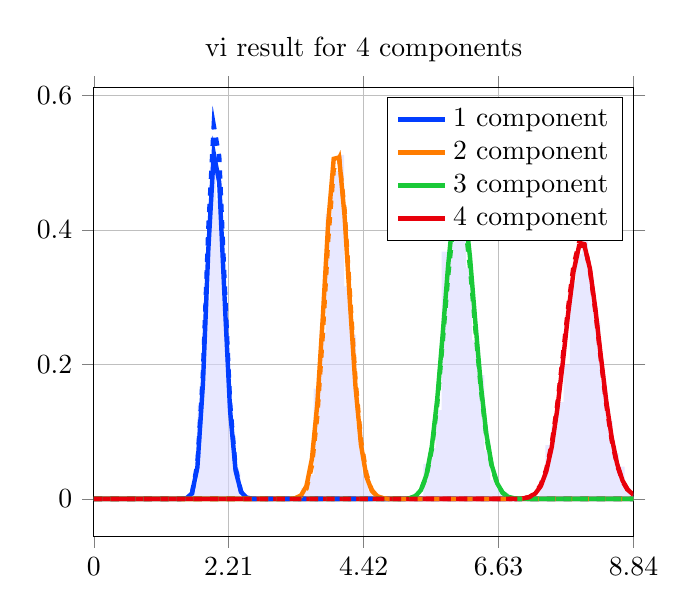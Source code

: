 \begin{tikzpicture}
\begin{axis}[title={vi result for 4 components}, yticklabel style={/pgf/number format/fixed,
            /pgf/number format/precision=3}, grid={major}, yminorgrids={true}, tick align={outside}, xtick={0.0,2.211,4.422,6.633,8.844}, xmin={0.0}, xmax={8.844}, scaled y ticks={false}]
    \addplot[ybar interval, fill={blue!15}, forget plot, opacity={0.6}, draw={none}, bar width={5.0e-6}]
        table[row sep={\\}]
        {
            \\
            1.6  0.024  \\
            1.7  0.14  \\
            1.8  0.296  \\
            1.9  0.496  \\
            2.0  0.444  \\
            2.1  0.288  \\
            2.2  0.116  \\
            2.3  0.04  \\
            2.4  0.0  \\
            2.5  0.0  \\
            2.6  0.0  \\
            2.7  0.0  \\
            2.8  0.0  \\
            2.9  0.0  \\
            3.0  0.0  \\
            3.1  0.0  \\
            3.2  0.0  \\
            3.3  0.004  \\
            3.4  0.016  \\
            3.5  0.036  \\
            3.6  0.164  \\
            3.7  0.248  \\
            3.8  0.424  \\
            3.9  0.488  \\
            4.0  0.512  \\
            4.1  0.316  \\
            4.2  0.244  \\
            4.3  0.112  \\
            4.4  0.036  \\
            4.5  0.012  \\
            4.6  0.004  \\
            4.7  0.0  \\
            4.8  0.0  \\
            4.9  0.0  \\
            5.0  0.0  \\
            5.1  0.0  \\
            5.2  0.0  \\
            5.3  0.004  \\
            5.4  0.052  \\
            5.5  0.076  \\
            5.6  0.132  \\
            5.7  0.368  \\
            5.8  0.432  \\
            5.9  0.46  \\
            6.0  0.42  \\
            6.1  0.344  \\
            6.2  0.236  \\
            6.3  0.184  \\
            6.4  0.072  \\
            6.5  0.028  \\
            6.6  0.016  \\
            6.7  0.008  \\
            6.8  0.0  \\
            6.9  0.004  \\
            7.0  0.0  \\
            7.1  0.004  \\
            7.2  0.004  \\
            7.3  0.028  \\
            7.4  0.08  \\
            7.5  0.108  \\
            7.6  0.144  \\
            7.7  0.2  \\
            7.8  0.324  \\
            7.9  0.364  \\
            8.0  0.424  \\
            8.1  0.328  \\
            8.2  0.264  \\
            8.3  0.176  \\
            8.4  0.116  \\
            8.5  0.068  \\
            8.6  0.048  \\
            8.7  0.016  \\
            8.8  0.008  \\
            8.9  0.0  \\
        }
        ;
    \addplot[style={{ultra thick}}, color={rgb,1:red,0.008;green,0.243;blue,1.0}]
        table[row sep={\\}]
        {
            \\
            0.0  0.0  \\
            0.089  2.021e-187  \\
            0.179  3.563e-131  \\
            0.268  6.876e-100  \\
            0.357  8.006e-79  \\
            0.447  2.343e-63  \\
            0.536  1.969e-51  \\
            0.625  5.949e-42  \\
            0.715  2.922e-34  \\
            0.804  6.171e-28  \\
            0.893  1.09e-22  \\
            0.983  2.583e-18  \\
            1.072  1.167e-14  \\
            1.161  1.31e-11  \\
            1.251  4.492e-9  \\
            1.34  5.546e-7  \\
            1.429  2.811e-5  \\
            1.519  0.001  \\
            1.608  0.008  \\
            1.697  0.047  \\
            1.787  0.17  \\
            1.876  0.371  \\
            1.965  0.514  \\
            2.055  0.471  \\
            2.144  0.296  \\
            2.233  0.131  \\
            2.323  0.042  \\
            2.412  0.01  \\
            2.501  0.002  \\
            2.591  0.0  \\
            2.68  2.912e-5  \\
            2.769  2.598e-6  \\
            2.859  1.882e-7  \\
            2.948  1.121e-8  \\
            3.037  5.562e-10  \\
            3.127  2.321e-11  \\
            3.216  8.225e-13  \\
            3.305  2.499e-14  \\
            3.395  6.559e-16  \\
            3.484  1.499e-17  \\
            3.573  3.005e-19  \\
            3.663  5.317e-21  \\
            3.752  8.351e-23  \\
            3.841  1.171e-24  \\
            3.931  1.474e-26  \\
            4.02  1.674e-28  \\
            4.109  1.722e-30  \\
            4.199  1.612e-32  \\
            4.288  1.378e-34  \\
            4.377  1.081e-36  \\
            4.467  7.795e-39  \\
            4.556  5.192e-41  \\
            4.645  3.202e-43  \\
            4.735  1.834e-45  \\
            4.824  9.784e-48  \\
            4.913  4.874e-50  \\
            5.003  2.273e-52  \\
            5.092  9.943e-55  \\
            5.181  4.091e-57  \\
            5.271  1.586e-59  \\
            5.36  5.806e-62  \\
            5.449  2.01e-64  \\
            5.539  6.598e-67  \\
            5.628  2.056e-69  \\
            5.717  6.091e-72  \\
            5.807  1.719e-74  \\
            5.896  4.625e-77  \\
            5.985  1.189e-79  \\
            6.075  2.924e-82  \\
            6.164  6.885e-85  \\
            6.253  1.555e-87  \\
            6.343  3.37e-90  \\
            6.432  7.021e-93  \\
            6.521  1.408e-95  \\
            6.611  2.718e-98  \\
            6.7  5.061e-101  \\
            6.789  9.093e-104  \\
            6.879  1.578e-106  \\
            6.968  2.649e-109  \\
            7.057  4.302e-112  \\
            7.147  6.766e-115  \\
            7.236  1.031e-117  \\
            7.325  1.525e-120  \\
            7.415  2.19e-123  \\
            7.504  3.053e-126  \\
            7.593  4.139e-129  \\
            7.683  5.457e-132  \\
            7.772  7.003e-135  \\
            7.861  8.754e-138  \\
            7.951  1.066e-140  \\
            8.04  1.267e-143  \\
            8.129  1.468e-146  \\
            8.219  1.66e-149  \\
            8.308  1.834e-152  \\
            8.397  1.98e-155  \\
            8.487  2.09e-158  \\
            8.576  2.158e-161  \\
            8.665  2.18e-164  \\
            8.755  2.156e-167  \\
            8.844  2.088e-170  \\
        }
        ;
    \addlegendentry {1 component}
    \addplot[style={{ultra thick}}, color={rgb,1:red,1.0;green,0.486;blue,0.0}]
        table[row sep={\\}]
        {
            \\
            0.0  0.0  \\
            0.089  0.0  \\
            0.179  0.0  \\
            0.268  7.081e-302  \\
            0.357  1.163e-256  \\
            0.447  1.898e-222  \\
            0.536  3.402e-195  \\
            0.625  9.608e-173  \\
            0.715  8.285e-154  \\
            0.804  1.476e-137  \\
            0.893  2.005e-123  \\
            0.983  5.27e-111  \\
            1.072  5.329e-100  \\
            1.161  3.495e-90  \\
            1.251  2.231e-81  \\
            1.34  1.913e-73  \\
            1.429  2.853e-66  \\
            1.519  9.156e-60  \\
            1.608  7.537e-54  \\
            1.697  1.844e-48  \\
            1.787  1.518e-43  \\
            1.876  4.679e-39  \\
            1.965  5.916e-35  \\
            2.055  3.321e-31  \\
            2.144  8.87e-28  \\
            2.233  1.198e-24  \\
            2.323  8.626e-22  \\
            2.412  3.474e-19  \\
            2.501  8.165e-17  \\
            2.591  1.163e-14  \\
            2.68  1.038e-12  \\
            2.769  5.986e-11  \\
            2.859  2.295e-9  \\
            2.948  5.995e-8  \\
            3.037  1.092e-6  \\
            3.127  1.416e-5  \\
            3.216  0.0  \\
            3.305  0.001  \\
            3.395  0.005  \\
            3.484  0.019  \\
            3.573  0.059  \\
            3.663  0.142  \\
            3.752  0.27  \\
            3.841  0.411  \\
            3.931  0.506  \\
            4.02  0.508  \\
            4.109  0.421  \\
            4.199  0.289  \\
            4.288  0.167  \\
            4.377  0.081  \\
            4.467  0.033  \\
            4.556  0.012  \\
            4.645  0.004  \\
            4.735  0.001  \\
            4.824  0.0  \\
            4.913  4.239e-5  \\
            5.003  7.415e-6  \\
            5.092  1.145e-6  \\
            5.181  1.566e-7  \\
            5.271  1.905e-8  \\
            5.36  2.072e-9  \\
            5.449  2.02e-10  \\
            5.539  1.772e-11  \\
            5.628  1.404e-12  \\
            5.717  1.007e-13  \\
            5.807  6.568e-15  \\
            5.896  3.902e-16  \\
            5.985  2.119e-17  \\
            6.075  1.054e-18  \\
            6.164  4.816e-20  \\
            6.253  2.026e-21  \\
            6.343  7.871e-23  \\
            6.432  2.828e-24  \\
            6.521  9.419e-26  \\
            6.611  2.915e-27  \\
            6.7  8.395e-29  \\
            6.789  2.255e-30  \\
            6.879  5.659e-32  \\
            6.968  1.329e-33  \\
            7.057  2.927e-35  \\
            7.147  6.052e-37  \\
            7.236  1.177e-38  \\
            7.325  2.156e-40  \\
            7.415  3.726e-42  \\
            7.504  6.081e-44  \\
            7.593  9.388e-46  \\
            7.683  1.373e-47  \\
            7.772  1.903e-49  \\
            7.861  2.506e-51  \\
            7.951  3.136e-53  \\
            8.04  3.735e-55  \\
            8.129  4.238e-57  \\
            8.219  4.586e-59  \\
            8.308  4.737e-61  \\
            8.397  4.677e-63  \\
            8.487  4.416e-65  \\
            8.576  3.993e-67  \\
            8.665  3.459e-69  \\
            8.755  2.875e-71  \\
            8.844  2.293e-73  \\
        }
        ;
    \addlegendentry {2 component}
    \addplot[style={{ultra thick}}, color={rgb,1:red,0.102;green,0.788;blue,0.22}]
        table[row sep={\\}]
        {
            \\
            0.0  0.0  \\
            0.089  0.0  \\
            0.179  0.0  \\
            0.268  0.0  \\
            0.357  0.0  \\
            0.447  0.0  \\
            0.536  0.0  \\
            0.625  0.0  \\
            0.715  0.0  \\
            0.804  4.308e-298  \\
            0.893  1.418e-274  \\
            0.983  1.137e-253  \\
            1.072  6.337e-235  \\
            1.161  5.446e-218  \\
            1.251  1.34e-202  \\
            1.34  1.542e-188  \\
            1.429  1.233e-175  \\
            1.519  9.464e-164  \\
            1.608  9.119e-153  \\
            1.697  1.38e-142  \\
            1.787  3.97e-133  \\
            1.876  2.551e-124  \\
            1.965  4.211e-116  \\
            2.055  2.015e-108  \\
            2.144  3.106e-101  \\
            2.233  1.691e-94  \\
            2.323  3.531e-88  \\
            2.412  3.038e-82  \\
            2.501  1.149e-76  \\
            2.591  2.025e-71  \\
            2.68  1.75e-66  \\
            2.769  7.773e-62  \\
            2.859  1.851e-57  \\
            2.948  2.456e-53  \\
            3.037  1.88e-49  \\
            3.127  8.57e-46  \\
            3.216  2.396e-42  \\
            3.305  4.22e-39  \\
            3.395  4.798e-36  \\
            3.484  3.604e-33  \\
            3.573  1.826e-30  \\
            3.663  6.361e-28  \\
            3.752  1.552e-25  \\
            3.841  2.697e-23  \\
            3.931  3.389e-21  \\
            4.02  3.126e-19  \\
            4.109  2.145e-17  \\
            4.199  1.109e-15  \\
            4.288  4.375e-14  \\
            4.377  1.33e-12  \\
            4.467  3.152e-11  \\
            4.556  5.877e-10  \\
            4.645  8.705e-9  \\
            4.735  1.033e-7  \\
            4.824  9.91e-7  \\
            4.913  7.74e-6  \\
            5.003  4.96e-5  \\
            5.092  0.0  \\
            5.181  0.001  \\
            5.271  0.004  \\
            5.36  0.013  \\
            5.449  0.035  \\
            5.539  0.078  \\
            5.628  0.149  \\
            5.717  0.245  \\
            5.807  0.348  \\
            5.896  0.429  \\
            5.985  0.462  \\
            6.075  0.435  \\
            6.164  0.36  \\
            6.253  0.262  \\
            6.343  0.169  \\
            6.432  0.097  \\
            6.521  0.05  \\
            6.611  0.023  \\
            6.7  0.009  \\
            6.789  0.003  \\
            6.879  0.001  \\
            6.968  0.0  \\
            7.057  9.176e-5  \\
            7.147  2.264e-5  \\
            7.236  5.088e-6  \\
            7.325  1.044e-6  \\
            7.415  1.959e-7  \\
            7.504  3.369e-8  \\
            7.593  5.324e-9  \\
            7.683  7.744e-10  \\
            7.772  1.039e-10  \\
            7.861  1.288e-11  \\
            7.951  1.477e-12  \\
            8.04  1.571e-13  \\
            8.129  1.552e-14  \\
            8.219  1.427e-15  \\
            8.308  1.221e-16  \\
            8.397  9.759e-18  \\
            8.487  7.286e-19  \\
            8.576  5.091e-20  \\
            8.665  3.333e-21  \\
            8.755  2.048e-22  \\
            8.844  1.182e-23  \\
        }
        ;
    \addlegendentry {3 component}
    \addplot[style={{ultra thick}}, color={rgb,1:red,0.91;green,0.0;blue,0.043}]
        table[row sep={\\}]
        {
            \\
            0.0  0.0  \\
            0.089  0.0  \\
            0.179  0.0  \\
            0.268  0.0  \\
            0.357  0.0  \\
            0.447  0.0  \\
            0.536  0.0  \\
            0.625  0.0  \\
            0.715  0.0  \\
            0.804  0.0  \\
            0.893  0.0  \\
            0.983  0.0  \\
            1.072  0.0  \\
            1.161  0.0  \\
            1.251  0.0  \\
            1.34  0.0  \\
            1.429  8.721e-314  \\
            1.519  1.277e-296  \\
            1.608  1.171e-280  \\
            1.697  9.077e-266  \\
            1.787  7.668e-252  \\
            1.876  8.761e-239  \\
            1.965  1.631e-226  \\
            2.055  5.817e-215  \\
            2.144  4.571e-204  \\
            2.233  8.96e-194  \\
            2.323  4.884e-184  \\
            2.412  8.156e-175  \\
            2.501  4.547e-166  \\
            2.591  9.14e-158  \\
            2.68  7.1e-150  \\
            2.769  2.268e-142  \\
            2.859  3.153e-135  \\
            2.948  2.008e-128  \\
            3.037  6.134e-122  \\
            3.127  9.386e-116  \\
            3.216  7.477e-110  \\
            3.305  3.214e-104  \\
            3.395  7.705e-99  \\
            3.484  1.062e-93  \\
            3.573  8.65e-89  \\
            3.663  4.276e-84  \\
            3.752  1.314e-79  \\
            3.841  2.565e-75  \\
            3.931  3.251e-71  \\
            4.02  2.726e-67  \\
            4.109  1.541e-63  \\
            4.199  5.966e-60  \\
            4.288  1.609e-56  \\
            4.377  3.068e-53  \\
            4.467  4.192e-50  \\
            4.556  4.161e-47  \\
            4.645  3.037e-44  \\
            4.735  1.65e-41  \\
            4.824  6.74e-39  \\
            4.913  2.094e-36  \\
            5.003  4.994e-34  \\
            5.092  9.231e-32  \\
            5.181  1.334e-29  \\
            5.271  1.521e-27  \\
            5.36  1.377e-25  \\
            5.449  9.993e-24  \\
            5.539  5.848e-22  \\
            5.628  2.78e-20  \\
            5.717  1.081e-18  \\
            5.807  3.455e-17  \\
            5.896  9.144e-16  \\
            5.985  2.014e-14  \\
            6.075  3.713e-13  \\
            6.164  5.759e-12  \\
            6.253  7.551e-11  \\
            6.343  8.411e-10  \\
            6.432  7.995e-9  \\
            6.521  6.514e-8  \\
            6.611  4.568e-7  \\
            6.7  2.768e-6  \\
            6.789  1.455e-5  \\
            6.879  6.663e-5  \\
            6.968  0.0  \\
            7.057  0.001  \\
            7.147  0.003  \\
            7.236  0.008  \\
            7.325  0.019  \\
            7.415  0.041  \\
            7.504  0.077  \\
            7.593  0.132  \\
            7.683  0.201  \\
            7.772  0.275  \\
            7.861  0.338  \\
            7.951  0.376  \\
            8.04  0.377  \\
            8.129  0.343  \\
            8.219  0.283  \\
            8.308  0.213  \\
            8.397  0.146  \\
            8.487  0.091  \\
            8.576  0.052  \\
            8.665  0.027  \\
            8.755  0.013  \\
            8.844  0.006  \\
        }
        ;
    \addlegendentry {4 component}
    \addplot[style={{ultra thick, dashed}}, color={rgb,1:red,0.008;green,0.243;blue,1.0}]
        table[row sep={\\}]
        {
            \\
            0.0  0.0  \\
            0.089  1.195e-186  \\
            0.179  1.267e-130  \\
            0.268  1.841e-99  \\
            0.357  1.771e-78  \\
            0.447  4.503e-63  \\
            0.536  3.395e-51  \\
            0.625  9.408e-42  \\
            0.715  4.306e-34  \\
            0.804  8.584e-28  \\
            0.893  1.444e-22  \\
            0.983  3.289e-18  \\
            1.072  1.436e-14  \\
            1.161  1.567e-11  \\
            1.251  5.25e-9  \\
            1.34  6.354e-7  \\
            1.429  3.17e-5  \\
            1.519  0.001  \\
            1.608  0.008  \\
            1.697  0.052  \\
            1.787  0.185  \\
            1.876  0.402  \\
            1.965  0.556  \\
            2.055  0.509  \\
            2.144  0.32  \\
            2.233  0.142  \\
            2.323  0.046  \\
            2.412  0.011  \\
            2.501  0.002  \\
            2.591  0.0  \\
            2.68  3.248e-5  \\
            2.769  2.922e-6  \\
            2.859  2.137e-7  \\
            2.948  1.287e-8  \\
            3.037  6.453e-10  \\
            3.127  2.724e-11  \\
            3.216  9.776e-13  \\
            3.305  3.008e-14  \\
            3.395  8.005e-16  \\
            3.484  1.856e-17  \\
            3.573  3.774e-19  \\
            3.663  6.779e-21  \\
            3.752  1.081e-22  \\
            3.841  1.541e-24  \\
            3.931  1.972e-26  \\
            4.02  2.277e-28  \\
            4.109  2.383e-30  \\
            4.199  2.27e-32  \\
            4.288  1.976e-34  \\
            4.377  1.578e-36  \\
            4.467  1.16e-38  \\
            4.556  7.871e-41  \\
            4.645  4.948e-43  \\
            4.735  2.89e-45  \\
            4.824  1.573e-47  \\
            4.913  7.993e-50  \\
            5.003  3.803e-52  \\
            5.092  1.699e-54  \\
            5.181  7.135e-57  \\
            5.271  2.825e-59  \\
            5.36  1.056e-61  \\
            5.449  3.738e-64  \\
            5.539  1.254e-66  \\
            5.628  3.992e-69  \\
            5.717  1.209e-71  \\
            5.807  3.489e-74  \\
            5.896  9.603e-77  \\
            5.985  2.525e-79  \\
            6.075  6.352e-82  \\
            6.164  1.531e-84  \\
            6.253  3.537e-87  \\
            6.343  7.848e-90  \\
            6.432  1.674e-92  \\
            6.521  3.436e-95  \\
            6.611  6.795e-98  \\
            6.7  1.296e-100  \\
            6.789  2.385e-103  \\
            6.879  4.241e-106  \\
            6.968  7.292e-109  \\
            7.057  1.214e-111  \\
            7.147  1.956e-114  \\
            7.236  3.057e-117  \\
            7.325  4.634e-120  \\
            7.415  6.82e-123  \\
            7.504  9.751e-126  \\
            7.593  1.355e-128  \\
            7.683  1.833e-131  \\
            7.772  2.413e-134  \\
            7.861  3.094e-137  \\
            7.951  3.866e-140  \\
            8.04  4.712e-143  \\
            8.129  5.603e-146  \\
            8.219  6.504e-149  \\
            8.308  7.375e-152  \\
            8.397  8.172e-155  \\
            8.487  8.854e-158  \\
            8.576  9.383e-161  \\
            8.665  9.732e-164  \\
            8.755  9.882e-167  \\
            8.844  9.829e-170  \\
        }
        ;
    \addplot[style={{ultra thick, dashed}}, color={rgb,1:red,1.0;green,0.486;blue,0.0}]
        table[row sep={\\}]
        {
            \\
            0.0  0.0  \\
            0.089  0.0  \\
            0.179  0.0  \\
            0.268  2.478e-307  \\
            0.357  2.317e-261  \\
            0.447  1.42e-226  \\
            0.536  7.343e-199  \\
            0.625  4.987e-176  \\
            0.715  9.055e-157  \\
            0.804  3.069e-140  \\
            0.893  7.319e-126  \\
            0.983  3.165e-113  \\
            1.072  4.992e-102  \\
            1.161  4.882e-92  \\
            1.251  4.472e-83  \\
            1.34  5.322e-75  \\
            1.429  1.071e-67  \\
            1.519  4.521e-61  \\
            1.608  4.788e-55  \\
            1.697  1.477e-49  \\
            1.787  1.506e-44  \\
            1.876  5.657e-40  \\
            1.965  8.59e-36  \\
            2.055  5.715e-32  \\
            2.144  1.787e-28  \\
            2.233  2.793e-25  \\
            2.323  2.305e-22  \\
            2.412  1.054e-19  \\
            2.501  2.785e-17  \\
            2.591  4.424e-15  \\
            2.68  4.372e-13  \\
            2.769  2.772e-11  \\
            2.859  1.16e-9  \\
            2.948  3.289e-8  \\
            3.037  6.461e-7  \\
            3.127  8.987e-6  \\
            3.216  9.024e-5  \\
            3.305  0.001  \\
            3.395  0.004  \\
            3.484  0.015  \\
            3.573  0.049  \\
            3.663  0.124  \\
            3.752  0.245  \\
            3.841  0.386  \\
            3.931  0.49  \\
            4.02  0.507  \\
            4.109  0.43  \\
            4.199  0.302  \\
            4.288  0.177  \\
            4.377  0.088  \\
            4.467  0.037  \\
            4.556  0.013  \\
            4.645  0.004  \\
            4.735  0.001  \\
            4.824  0.0  \\
            4.913  4.786e-5  \\
            5.003  8.367e-6  \\
            5.092  1.288e-6  \\
            5.181  1.753e-7  \\
            5.271  2.119e-8  \\
            5.36  2.285e-9  \\
            5.449  2.205e-10  \\
            5.539  1.911e-11  \\
            5.628  1.493e-12  \\
            5.717  1.055e-13  \\
            5.807  6.763e-15  \\
            5.896  3.944e-16  \\
            5.985  2.099e-17  \\
            6.075  1.022e-18  \\
            6.164  4.565e-20  \\
            6.253  1.875e-21  \\
            6.343  7.099e-23  \\
            6.432  2.483e-24  \\
            6.521  8.043e-26  \\
            6.611  2.417e-27  \\
            6.7  6.754e-29  \\
            6.789  1.758e-30  \\
            6.879  4.27e-32  \\
            6.968  9.695e-34  \\
            7.057  2.062e-35  \\
            7.147  4.113e-37  \\
            7.236  7.71e-39  \\
            7.325  1.36e-40  \\
            7.415  2.26e-42  \\
            7.504  3.546e-44  \\
            7.593  5.256e-46  \\
            7.683  7.373e-48  \\
            7.772  9.799e-50  \\
            7.861  1.235e-51  \\
            7.951  1.479e-53  \\
            8.04  1.684e-55  \\
            8.129  1.826e-57  \\
            8.219  1.886e-59  \\
            8.308  1.858e-61  \\
            8.397  1.749e-63  \\
            8.487  1.573e-65  \\
            8.576  1.353e-67  \\
            8.665  1.115e-69  \\
            8.755  8.807e-72  \\
            8.844  6.673e-74  \\
        }
        ;
    \addplot[style={{ultra thick, dashed}}, color={rgb,1:red,0.102;green,0.788;blue,0.22}]
        table[row sep={\\}]
        {
            \\
            0.0  0.0  \\
            0.089  0.0  \\
            0.179  0.0  \\
            0.268  0.0  \\
            0.357  0.0  \\
            0.447  0.0  \\
            0.536  0.0  \\
            0.625  0.0  \\
            0.715  0.0  \\
            0.804  2.778e-298  \\
            0.893  9.392e-275  \\
            0.983  7.713e-254  \\
            1.072  4.393e-235  \\
            1.161  3.851e-218  \\
            1.251  9.648e-203  \\
            1.34  1.129e-188  \\
            1.429  9.164e-176  \\
            1.519  7.134e-164  \\
            1.608  6.965e-153  \\
            1.697  1.067e-142  \\
            1.787  3.106e-133  \\
            1.876  2.017e-124  \\
            1.965  3.364e-116  \\
            2.055  1.625e-108  \\
            2.144  2.527e-101  \\
            2.233  1.388e-94  \\
            2.323  2.922e-88  \\
            2.412  2.534e-82  \\
            2.501  9.655e-77  \\
            2.591  1.713e-71  \\
            2.68  1.49e-66  \\
            2.769  6.66e-62  \\
            2.859  1.595e-57  \\
            2.948  2.129e-53  \\
            3.037  1.638e-49  \\
            3.127  7.508e-46  \\
            3.216  2.11e-42  \\
            3.305  3.733e-39  \\
            3.395  4.265e-36  \\
            3.484  3.217e-33  \\
            3.573  1.636e-30  \\
            3.663  5.725e-28  \\
            3.752  1.402e-25  \\
            3.841  2.445e-23  \\
            3.931  3.084e-21  \\
            4.02  2.854e-19  \\
            4.109  1.965e-17  \\
            4.199  1.019e-15  \\
            4.288  4.031e-14  \\
            4.377  1.229e-12  \\
            4.467  2.92e-11  \\
            4.556  5.46e-10  \\
            4.645  8.107e-9  \\
            4.735  9.646e-8  \\
            4.824  9.273e-7  \\
            4.913  7.258e-6  \\
            5.003  4.661e-5  \\
            5.092  0.0  \\
            5.181  0.001  \\
            5.271  0.004  \\
            5.36  0.013  \\
            5.449  0.033  \\
            5.539  0.074  \\
            5.628  0.141  \\
            5.717  0.233  \\
            5.807  0.332  \\
            5.896  0.41  \\
            5.985  0.442  \\
            6.075  0.416  \\
            6.164  0.345  \\
            6.253  0.252  \\
            6.343  0.163  \\
            6.432  0.093  \\
            6.521  0.048  \\
            6.611  0.022  \\
            6.7  0.009  \\
            6.789  0.003  \\
            6.879  0.001  \\
            6.968  0.0  \\
            7.057  8.871e-5  \\
            7.147  2.19e-5  \\
            7.236  4.925e-6  \\
            7.325  1.011e-6  \\
            7.415  1.897e-7  \\
            7.504  3.265e-8  \\
            7.593  5.161e-9  \\
            7.683  7.509e-10  \\
            7.772  1.008e-10  \\
            7.861  1.249e-11  \\
            7.951  1.433e-12  \\
            8.04  1.525e-13  \\
            8.129  1.507e-14  \\
            8.219  1.385e-15  \\
            8.308  1.186e-16  \\
            8.397  9.474e-18  \\
            8.487  7.074e-19  \\
            8.576  4.942e-20  \\
            8.665  3.236e-21  \\
            8.755  1.988e-22  \\
            8.844  1.147e-23  \\
        }
        ;
    \addplot[style={{ultra thick, dashed}}, color={rgb,1:red,0.91;green,0.0;blue,0.043}]
        table[row sep={\\}]
        {
            \\
            0.0  0.0  \\
            0.089  0.0  \\
            0.179  0.0  \\
            0.268  0.0  \\
            0.357  0.0  \\
            0.447  0.0  \\
            0.536  0.0  \\
            0.625  0.0  \\
            0.715  0.0  \\
            0.804  0.0  \\
            0.893  0.0  \\
            0.983  0.0  \\
            1.072  0.0  \\
            1.161  0.0  \\
            1.251  0.0  \\
            1.34  0.0  \\
            1.429  2.152e-313  \\
            1.519  3.089e-296  \\
            1.608  2.781e-280  \\
            1.697  2.117e-265  \\
            1.787  1.757e-251  \\
            1.876  1.974e-238  \\
            1.965  3.615e-226  \\
            2.055  1.268e-214  \\
            2.144  9.809e-204  \\
            2.233  1.893e-193  \\
            2.323  1.016e-183  \\
            2.412  1.672e-174  \\
            2.501  9.185e-166  \\
            2.591  1.82e-157  \\
            2.68  1.394e-149  \\
            2.769  4.39e-142  \\
            2.859  6.02e-135  \\
            2.948  3.781e-128  \\
            3.037  1.14e-121  \\
            3.127  1.721e-115  \\
            3.216  1.353e-109  \\
            3.305  5.743e-104  \\
            3.395  1.359e-98  \\
            3.484  1.85e-93  \\
            3.573  1.488e-88  \\
            3.663  7.265e-84  \\
            3.752  2.205e-79  \\
            3.841  4.253e-75  \\
            3.931  5.325e-71  \\
            4.02  4.412e-67  \\
            4.109  2.464e-63  \\
            4.199  9.431e-60  \\
            4.288  2.514e-56  \\
            4.377  4.737e-53  \\
            4.467  6.399e-50  \\
            4.556  6.279e-47  \\
            4.645  4.531e-44  \\
            4.735  2.433e-41  \\
            4.824  9.833e-39  \\
            4.913  3.021e-36  \\
            5.003  7.125e-34  \\
            5.092  1.303e-31  \\
            5.181  1.862e-29  \\
            5.271  2.099e-27  \\
            5.36  1.881e-25  \\
            5.449  1.35e-23  \\
            5.539  7.815e-22  \\
            5.628  3.675e-20  \\
            5.717  1.413e-18  \\
            5.807  4.472e-17  \\
            5.896  1.171e-15  \\
            5.985  2.552e-14  \\
            6.075  4.656e-13  \\
            6.164  7.146e-12  \\
            6.253  9.273e-11  \\
            6.343  1.022e-9  \\
            6.432  9.617e-9  \\
            6.521  7.755e-8  \\
            6.611  5.383e-7  \\
            6.7  3.229e-6  \\
            6.789  1.68e-5  \\
            6.879  7.615e-5  \\
            6.968  0.0  \\
            7.057  0.001  \\
            7.147  0.003  \\
            7.236  0.009  \\
            7.325  0.021  \\
            7.415  0.044  \\
            7.504  0.082  \\
            7.593  0.139  \\
            7.683  0.21  \\
            7.772  0.284  \\
            7.861  0.347  \\
            7.951  0.381  \\
            8.04  0.379  \\
            8.129  0.341  \\
            8.219  0.279  \\
            8.308  0.208  \\
            8.397  0.141  \\
            8.487  0.087  \\
            8.576  0.05  \\
            8.665  0.026  \\
            8.755  0.012  \\
            8.844  0.005  \\
        }
        ;
\end{axis}
\end{tikzpicture}
